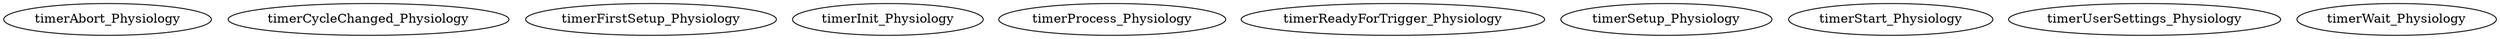 /* Created by mdot for Matlab */
digraph m2html {

  timerAbort_Physiology [URL="timerAbort_Physiology.html"];
  timerCycleChanged_Physiology [URL="timerCycleChanged_Physiology.html"];
  timerFirstSetup_Physiology [URL="timerFirstSetup_Physiology.html"];
  timerInit_Physiology [URL="timerInit_Physiology.html"];
  timerProcess_Physiology [URL="timerProcess_Physiology.html"];
  timerReadyForTrigger_Physiology [URL="timerReadyForTrigger_Physiology.html"];
  timerSetup_Physiology [URL="timerSetup_Physiology.html"];
  timerStart_Physiology [URL="timerStart_Physiology.html"];
  timerUserSettings_Physiology [URL="timerUserSettings_Physiology.html"];
  timerWait_Physiology [URL="timerWait_Physiology.html"];
}